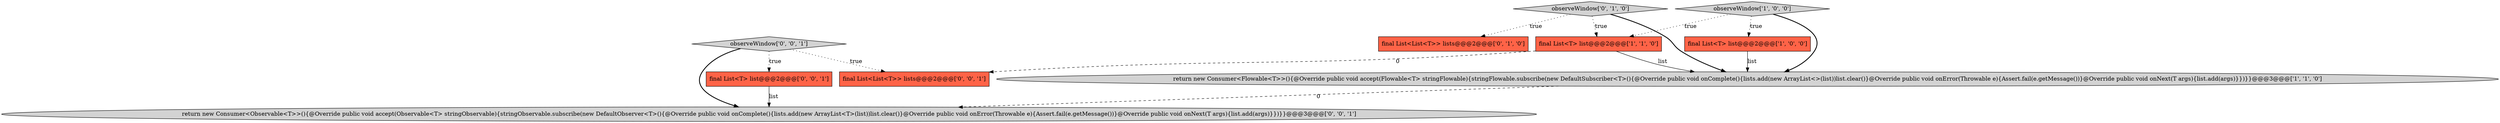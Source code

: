 digraph {
4 [style = filled, label = "final List<List<T>> lists@@@2@@@['0', '1', '0']", fillcolor = tomato, shape = box image = "AAA0AAABBB2BBB"];
6 [style = filled, label = "observeWindow['0', '0', '1']", fillcolor = lightgray, shape = diamond image = "AAA0AAABBB3BBB"];
5 [style = filled, label = "observeWindow['0', '1', '0']", fillcolor = lightgray, shape = diamond image = "AAA0AAABBB2BBB"];
1 [style = filled, label = "final List<T> list@@@2@@@['1', '0', '0']", fillcolor = tomato, shape = box image = "AAA0AAABBB1BBB"];
9 [style = filled, label = "final List<List<T>> lists@@@2@@@['0', '0', '1']", fillcolor = tomato, shape = box image = "AAA0AAABBB3BBB"];
0 [style = filled, label = "observeWindow['1', '0', '0']", fillcolor = lightgray, shape = diamond image = "AAA0AAABBB1BBB"];
8 [style = filled, label = "return new Consumer<Observable<T>>(){@Override public void accept(Observable<T> stringObservable){stringObservable.subscribe(new DefaultObserver<T>(){@Override public void onComplete(){lists.add(new ArrayList<T>(list))list.clear()}@Override public void onError(Throwable e){Assert.fail(e.getMessage())}@Override public void onNext(T args){list.add(args)}})}}@@@3@@@['0', '0', '1']", fillcolor = lightgray, shape = ellipse image = "AAA0AAABBB3BBB"];
3 [style = filled, label = "final List<T> list@@@2@@@['1', '1', '0']", fillcolor = tomato, shape = box image = "AAA0AAABBB1BBB"];
2 [style = filled, label = "return new Consumer<Flowable<T>>(){@Override public void accept(Flowable<T> stringFlowable){stringFlowable.subscribe(new DefaultSubscriber<T>(){@Override public void onComplete(){lists.add(new ArrayList<>(list))list.clear()}@Override public void onError(Throwable e){Assert.fail(e.getMessage())}@Override public void onNext(T args){list.add(args)}})}}@@@3@@@['1', '1', '0']", fillcolor = lightgray, shape = ellipse image = "AAA0AAABBB1BBB"];
7 [style = filled, label = "final List<T> list@@@2@@@['0', '0', '1']", fillcolor = tomato, shape = box image = "AAA0AAABBB3BBB"];
3->2 [style = solid, label="list"];
5->2 [style = bold, label=""];
0->3 [style = dotted, label="true"];
0->2 [style = bold, label=""];
5->3 [style = dotted, label="true"];
1->2 [style = solid, label="list"];
6->9 [style = dotted, label="true"];
3->9 [style = dashed, label="0"];
2->8 [style = dashed, label="0"];
5->4 [style = dotted, label="true"];
6->8 [style = bold, label=""];
0->1 [style = dotted, label="true"];
7->8 [style = solid, label="list"];
6->7 [style = dotted, label="true"];
}
